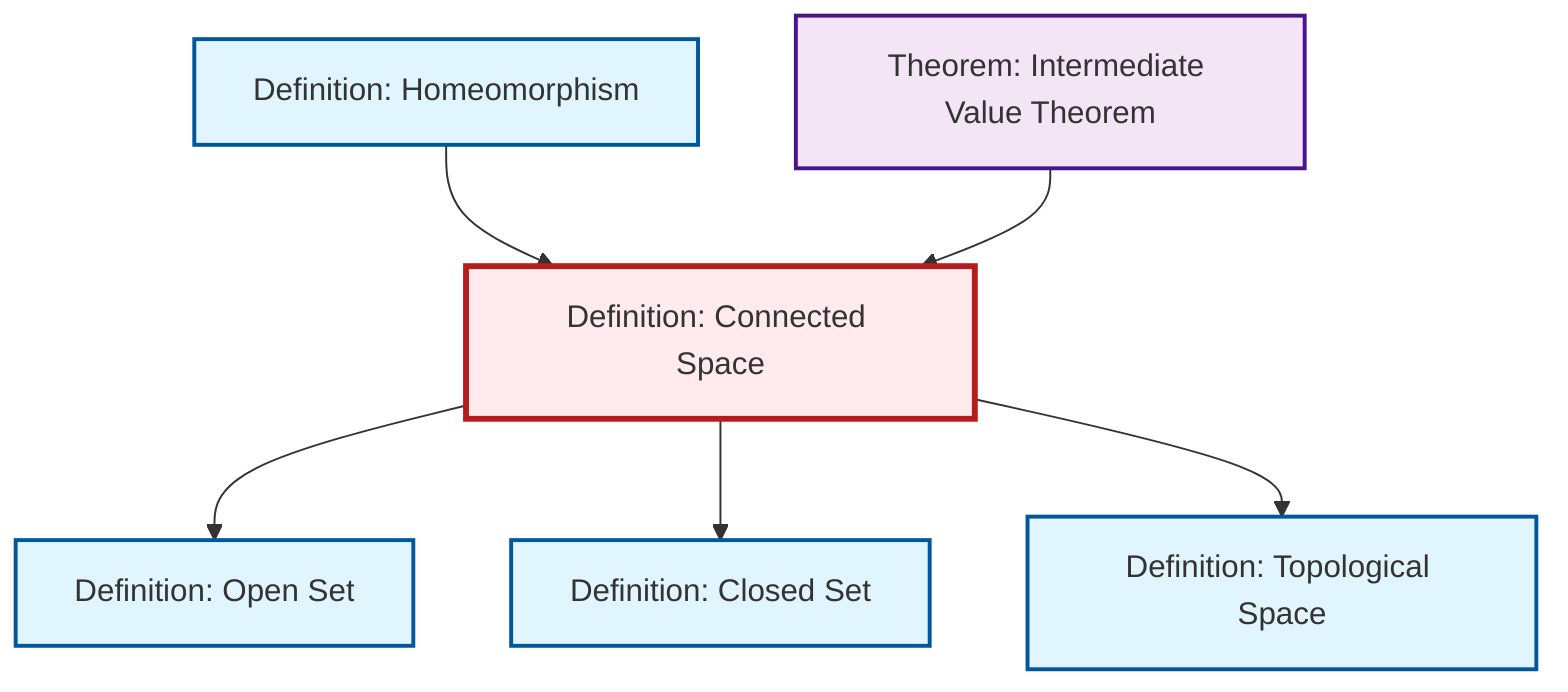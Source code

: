 graph TD
    classDef definition fill:#e1f5fe,stroke:#01579b,stroke-width:2px
    classDef theorem fill:#f3e5f5,stroke:#4a148c,stroke-width:2px
    classDef axiom fill:#fff3e0,stroke:#e65100,stroke-width:2px
    classDef example fill:#e8f5e9,stroke:#1b5e20,stroke-width:2px
    classDef current fill:#ffebee,stroke:#b71c1c,stroke-width:3px
    def-open-set["Definition: Open Set"]:::definition
    def-closed-set["Definition: Closed Set"]:::definition
    def-connected["Definition: Connected Space"]:::definition
    thm-intermediate-value["Theorem: Intermediate Value Theorem"]:::theorem
    def-homeomorphism["Definition: Homeomorphism"]:::definition
    def-topological-space["Definition: Topological Space"]:::definition
    def-homeomorphism --> def-connected
    thm-intermediate-value --> def-connected
    def-connected --> def-open-set
    def-connected --> def-closed-set
    def-connected --> def-topological-space
    class def-connected current